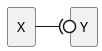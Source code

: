 {
  "sha1": "eyqo2xt9pu353cysgyjprea2g8f2kmh",
  "insertion": {
    "when": "2024-06-01T09:03:05.278Z",
    "url": "https://github.com/plantuml/plantuml/issues/365",
    "user": "plantuml@gmail.com"
  }
}
@startuml

rectangle X
rectangle Y
X -right(0 Y

@enduml
